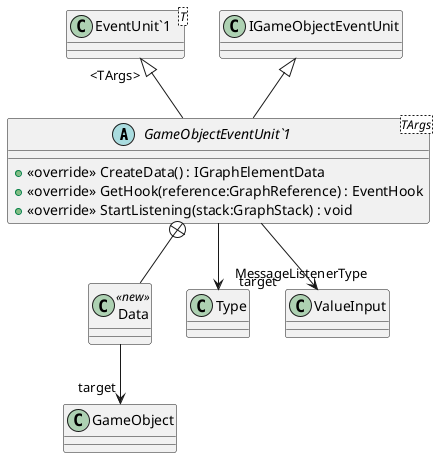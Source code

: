 @startuml
abstract class "GameObjectEventUnit`1"<TArgs> {
    + <<override>> CreateData() : IGraphElementData
    + <<override>> GetHook(reference:GraphReference) : EventHook
    + <<override>> StartListening(stack:GraphStack) : void
}
class "EventUnit`1"<T> {
}
class Data <<new>> {
}
"EventUnit`1" "<TArgs>" <|-- "GameObjectEventUnit`1"
IGameObjectEventUnit <|-- "GameObjectEventUnit`1"
"GameObjectEventUnit`1" --> "MessageListenerType" Type
"GameObjectEventUnit`1" --> "target" ValueInput
"GameObjectEventUnit`1" +-- Data
Data --> "target" GameObject
@enduml
